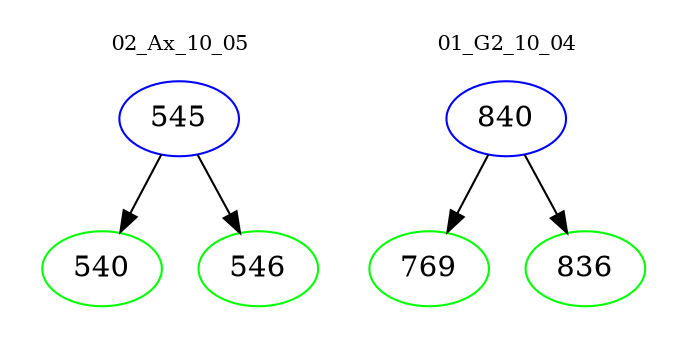 digraph{
subgraph cluster_0 {
color = white
label = "02_Ax_10_05";
fontsize=10;
T0_545 [label="545", color="blue"]
T0_545 -> T0_540 [color="black"]
T0_540 [label="540", color="green"]
T0_545 -> T0_546 [color="black"]
T0_546 [label="546", color="green"]
}
subgraph cluster_1 {
color = white
label = "01_G2_10_04";
fontsize=10;
T1_840 [label="840", color="blue"]
T1_840 -> T1_769 [color="black"]
T1_769 [label="769", color="green"]
T1_840 -> T1_836 [color="black"]
T1_836 [label="836", color="green"]
}
}
